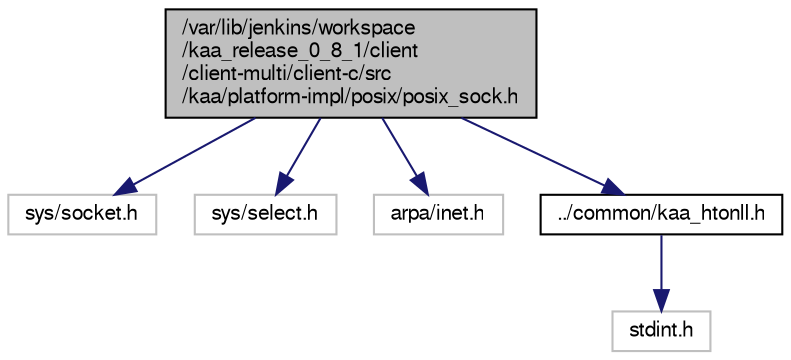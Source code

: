 digraph "/var/lib/jenkins/workspace/kaa_release_0_8_1/client/client-multi/client-c/src/kaa/platform-impl/posix/posix_sock.h"
{
  bgcolor="transparent";
  edge [fontname="FreeSans",fontsize="10",labelfontname="FreeSans",labelfontsize="10"];
  node [fontname="FreeSans",fontsize="10",shape=record];
  Node1 [label="/var/lib/jenkins/workspace\l/kaa_release_0_8_1/client\l/client-multi/client-c/src\l/kaa/platform-impl/posix/posix_sock.h",height=0.2,width=0.4,color="black", fillcolor="grey75", style="filled" fontcolor="black"];
  Node1 -> Node2 [color="midnightblue",fontsize="10",style="solid",fontname="FreeSans"];
  Node2 [label="sys/socket.h",height=0.2,width=0.4,color="grey75"];
  Node1 -> Node3 [color="midnightblue",fontsize="10",style="solid",fontname="FreeSans"];
  Node3 [label="sys/select.h",height=0.2,width=0.4,color="grey75"];
  Node1 -> Node4 [color="midnightblue",fontsize="10",style="solid",fontname="FreeSans"];
  Node4 [label="arpa/inet.h",height=0.2,width=0.4,color="grey75"];
  Node1 -> Node5 [color="midnightblue",fontsize="10",style="solid",fontname="FreeSans"];
  Node5 [label="../common/kaa_htonll.h",height=0.2,width=0.4,color="black",URL="$kaa__htonll_8h.html"];
  Node5 -> Node6 [color="midnightblue",fontsize="10",style="solid",fontname="FreeSans"];
  Node6 [label="stdint.h",height=0.2,width=0.4,color="grey75"];
}
